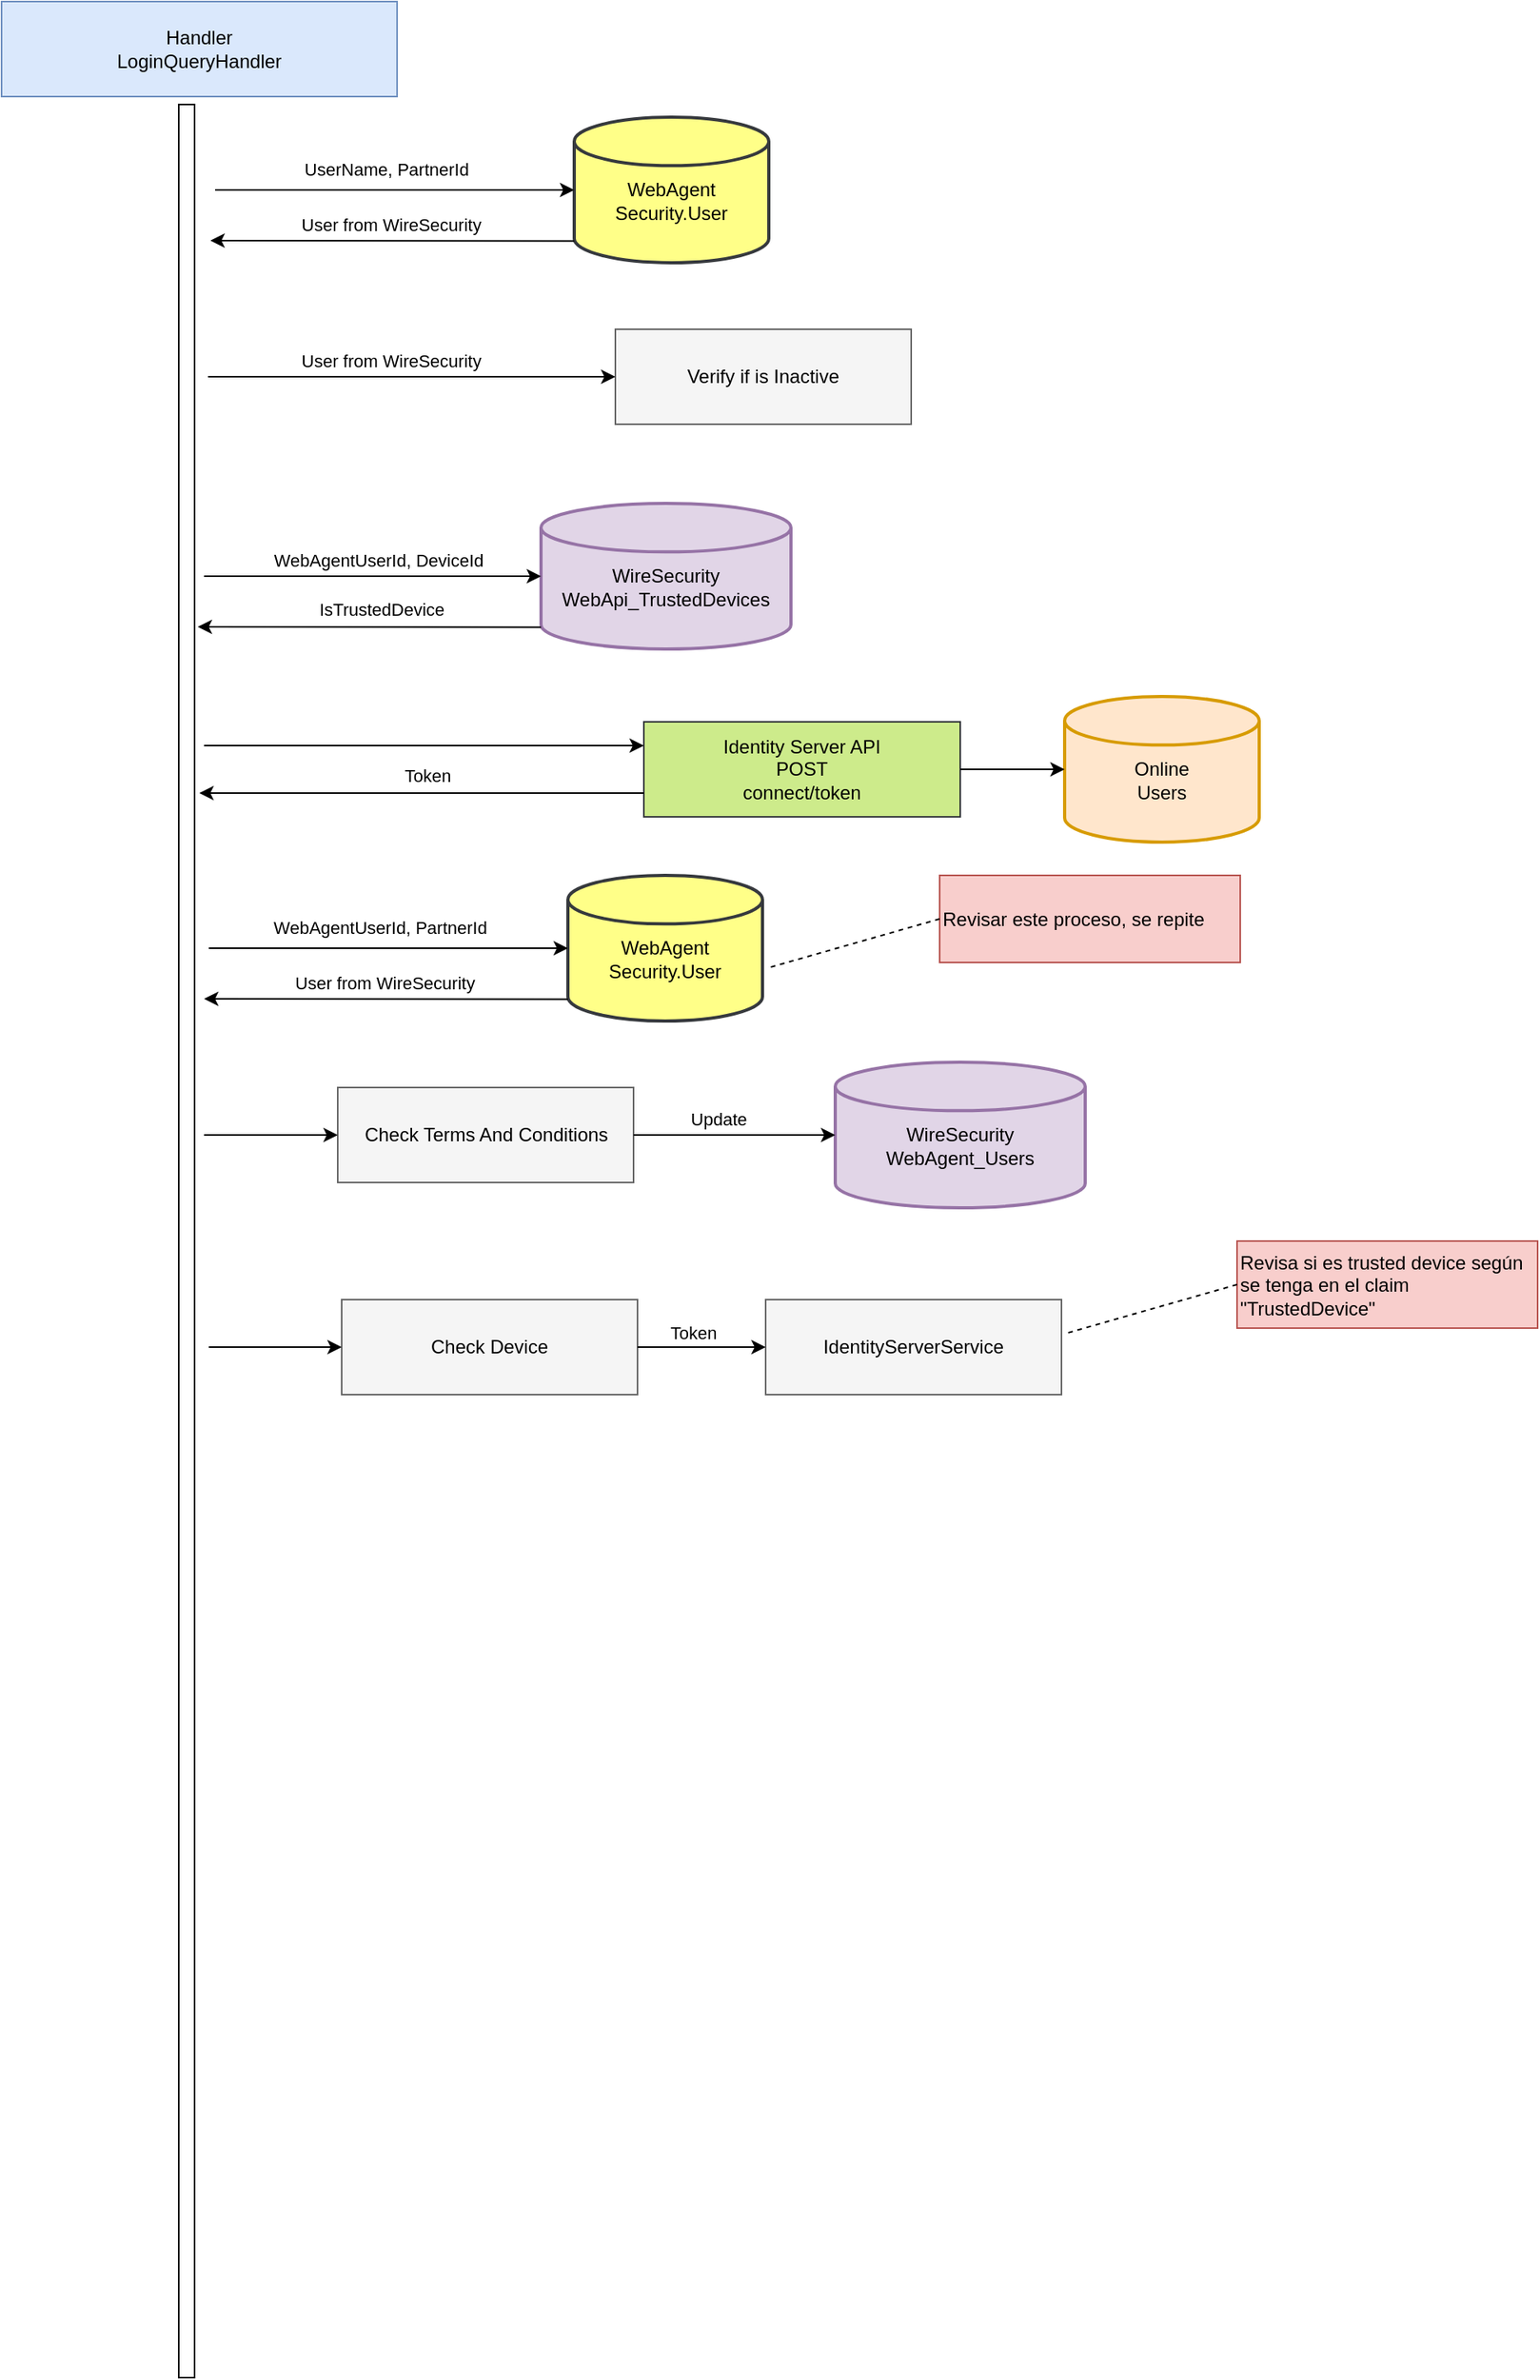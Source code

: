 <mxfile version="21.1.8" type="github">
  <diagram name="Page-1" id="efa7a0a1-bf9b-a30e-e6df-94a7791c09e9">
    <mxGraphModel dx="1834" dy="2356" grid="0" gridSize="10" guides="1" tooltips="1" connect="1" arrows="1" fold="1" page="0" pageScale="1" pageWidth="826" pageHeight="1169" background="none" math="0" shadow="0">
      <root>
        <mxCell id="0" />
        <mxCell id="1" parent="0" />
        <mxCell id="MLKeYVqBa8RRxU8ndWpH-114" value="&lt;br&gt;WebAgent&lt;br&gt;Security.User" style="strokeWidth=2;html=1;shape=mxgraph.flowchart.database;whiteSpace=wrap;fillColor=#ffff88;strokeColor=#36393d;" parent="1" vertex="1">
          <mxGeometry x="17" y="-1403" width="123" height="92" as="geometry" />
        </mxCell>
        <mxCell id="MLKeYVqBa8RRxU8ndWpH-116" value="&lt;font color=&quot;#000000&quot;&gt;Identity Server API&lt;br&gt;POST&lt;br&gt;connect/token&lt;/font&gt;" style="rounded=0;whiteSpace=wrap;html=1;fillColor=#cdeb8b;strokeColor=#36393d;" parent="1" vertex="1">
          <mxGeometry x="61" y="-1021" width="200" height="60" as="geometry" />
        </mxCell>
        <mxCell id="MLKeYVqBa8RRxU8ndWpH-118" value="" style="endArrow=classic;html=1;rounded=0;entryX=0;entryY=0.25;entryDx=0;entryDy=0;" parent="1" target="MLKeYVqBa8RRxU8ndWpH-116" edge="1">
          <mxGeometry width="50" height="50" relative="1" as="geometry">
            <mxPoint x="-217" y="-1006" as="sourcePoint" />
            <mxPoint x="105" y="-930" as="targetPoint" />
          </mxGeometry>
        </mxCell>
        <mxCell id="MLKeYVqBa8RRxU8ndWpH-119" value="&lt;br&gt;Online&lt;br&gt;Users" style="strokeWidth=2;html=1;shape=mxgraph.flowchart.database;whiteSpace=wrap;fillColor=#ffe6cc;strokeColor=#d79b00;" parent="1" vertex="1">
          <mxGeometry x="327" y="-1037" width="123" height="92" as="geometry" />
        </mxCell>
        <mxCell id="MLKeYVqBa8RRxU8ndWpH-121" value="&lt;br&gt;WireSecurity&lt;br&gt;WebApi_TrustedDevices" style="strokeWidth=2;html=1;shape=mxgraph.flowchart.database;whiteSpace=wrap;fillColor=#e1d5e7;strokeColor=#9673a6;" parent="1" vertex="1">
          <mxGeometry x="-4" y="-1159" width="158" height="92" as="geometry" />
        </mxCell>
        <mxCell id="MLKeYVqBa8RRxU8ndWpH-123" value="" style="endArrow=classic;html=1;rounded=0;entryX=0;entryY=0.5;entryDx=0;entryDy=0;entryPerimeter=0;exitX=1;exitY=0.5;exitDx=0;exitDy=0;" parent="1" source="MLKeYVqBa8RRxU8ndWpH-116" target="MLKeYVqBa8RRxU8ndWpH-119" edge="1">
          <mxGeometry width="50" height="50" relative="1" as="geometry">
            <mxPoint x="31" y="-1120" as="sourcePoint" />
            <mxPoint x="126" y="-1120" as="targetPoint" />
          </mxGeometry>
        </mxCell>
        <mxCell id="MLKeYVqBa8RRxU8ndWpH-124" value="" style="endArrow=classic;html=1;rounded=0;entryX=0;entryY=0.5;entryDx=0;entryDy=0;entryPerimeter=0;" parent="1" target="MLKeYVqBa8RRxU8ndWpH-114" edge="1">
          <mxGeometry width="50" height="50" relative="1" as="geometry">
            <mxPoint x="-210" y="-1357" as="sourcePoint" />
            <mxPoint x="-45" y="-1360" as="targetPoint" />
          </mxGeometry>
        </mxCell>
        <mxCell id="MUhubDVM9BwMi47_hHYt-114" value="UserName, PartnerId" style="edgeLabel;html=1;align=center;verticalAlign=middle;resizable=0;points=[];" parent="MLKeYVqBa8RRxU8ndWpH-124" vertex="1" connectable="0">
          <mxGeometry x="0.233" relative="1" as="geometry">
            <mxPoint x="-32" y="-13" as="offset" />
          </mxGeometry>
        </mxCell>
        <mxCell id="MUhubDVM9BwMi47_hHYt-118" value="" style="endArrow=classic;html=1;rounded=0;exitX=0;exitY=0.85;exitDx=0;exitDy=0;exitPerimeter=0;" parent="1" source="MLKeYVqBa8RRxU8ndWpH-114" edge="1">
          <mxGeometry width="50" height="50" relative="1" as="geometry">
            <mxPoint x="23" y="-1470" as="sourcePoint" />
            <mxPoint x="-213" y="-1325" as="targetPoint" />
          </mxGeometry>
        </mxCell>
        <mxCell id="MUhubDVM9BwMi47_hHYt-119" value="User from WireSecurity" style="edgeLabel;html=1;align=center;verticalAlign=middle;resizable=0;points=[];" parent="MUhubDVM9BwMi47_hHYt-118" vertex="1" connectable="0">
          <mxGeometry x="0.422" y="1" relative="1" as="geometry">
            <mxPoint x="47" y="-11" as="offset" />
          </mxGeometry>
        </mxCell>
        <mxCell id="MUhubDVM9BwMi47_hHYt-124" value="&lt;font color=&quot;#000000&quot;&gt;Handler&lt;br&gt;LoginQueryHandler&lt;br&gt;&lt;/font&gt;" style="rounded=0;whiteSpace=wrap;html=1;fillColor=#dae8fc;strokeColor=#6c8ebf;" parent="1" vertex="1">
          <mxGeometry x="-345" y="-1476" width="250" height="60" as="geometry" />
        </mxCell>
        <mxCell id="MUhubDVM9BwMi47_hHYt-125" value="" style="html=1;points=[];perimeter=orthogonalPerimeter;outlineConnect=0;targetShapes=umlLifeline;portConstraint=eastwest;newEdgeStyle={&quot;edgeStyle&quot;:&quot;elbowEdgeStyle&quot;,&quot;elbow&quot;:&quot;vertical&quot;,&quot;curved&quot;:0,&quot;rounded&quot;:0};" parent="1" vertex="1">
          <mxGeometry x="-233" y="-1411" width="10" height="1436" as="geometry" />
        </mxCell>
        <mxCell id="MUhubDVM9BwMi47_hHYt-154" value="" style="endArrow=classic;html=1;rounded=0;entryX=0;entryY=0.5;entryDx=0;entryDy=0;entryPerimeter=0;" parent="1" target="MLKeYVqBa8RRxU8ndWpH-121" edge="1">
          <mxGeometry width="50" height="50" relative="1" as="geometry">
            <mxPoint x="-217" y="-1113" as="sourcePoint" />
            <mxPoint x="91" y="-1256" as="targetPoint" />
          </mxGeometry>
        </mxCell>
        <mxCell id="sMybmjBBknjoh3TIYzj4-4" value="WebAgentUserId, DeviceId" style="edgeLabel;html=1;align=center;verticalAlign=middle;resizable=0;points=[];" vertex="1" connectable="0" parent="MUhubDVM9BwMi47_hHYt-154">
          <mxGeometry x="0.277" y="-1" relative="1" as="geometry">
            <mxPoint x="-26" y="-11" as="offset" />
          </mxGeometry>
        </mxCell>
        <mxCell id="sMybmjBBknjoh3TIYzj4-2" value="" style="endArrow=classic;html=1;rounded=0;exitX=0;exitY=0.85;exitDx=0;exitDy=0;exitPerimeter=0;" edge="1" parent="1" source="MLKeYVqBa8RRxU8ndWpH-121">
          <mxGeometry width="50" height="50" relative="1" as="geometry">
            <mxPoint x="-14" y="-1079" as="sourcePoint" />
            <mxPoint x="-221" y="-1081" as="targetPoint" />
          </mxGeometry>
        </mxCell>
        <mxCell id="sMybmjBBknjoh3TIYzj4-5" value="IsTrustedDevice" style="edgeLabel;html=1;align=center;verticalAlign=middle;resizable=0;points=[];" vertex="1" connectable="0" parent="sMybmjBBknjoh3TIYzj4-2">
          <mxGeometry x="-0.263" y="-2" relative="1" as="geometry">
            <mxPoint x="-21" y="-9" as="offset" />
          </mxGeometry>
        </mxCell>
        <mxCell id="sMybmjBBknjoh3TIYzj4-6" value="&lt;br&gt;WebAgent&lt;br&gt;Security.User" style="strokeWidth=2;html=1;shape=mxgraph.flowchart.database;whiteSpace=wrap;fillColor=#ffff88;strokeColor=#36393d;" vertex="1" parent="1">
          <mxGeometry x="13" y="-924" width="123" height="92" as="geometry" />
        </mxCell>
        <mxCell id="sMybmjBBknjoh3TIYzj4-7" value="" style="endArrow=classic;html=1;rounded=0;entryX=0;entryY=0.5;entryDx=0;entryDy=0;entryPerimeter=0;" edge="1" parent="1" target="sMybmjBBknjoh3TIYzj4-6">
          <mxGeometry width="50" height="50" relative="1" as="geometry">
            <mxPoint x="-214" y="-878" as="sourcePoint" />
            <mxPoint x="-49" y="-881" as="targetPoint" />
          </mxGeometry>
        </mxCell>
        <mxCell id="sMybmjBBknjoh3TIYzj4-8" value="WebAgentUserId, PartnerId" style="edgeLabel;html=1;align=center;verticalAlign=middle;resizable=0;points=[];" vertex="1" connectable="0" parent="sMybmjBBknjoh3TIYzj4-7">
          <mxGeometry x="0.233" relative="1" as="geometry">
            <mxPoint x="-32" y="-13" as="offset" />
          </mxGeometry>
        </mxCell>
        <mxCell id="sMybmjBBknjoh3TIYzj4-9" value="" style="endArrow=classic;html=1;rounded=0;exitX=0;exitY=0.85;exitDx=0;exitDy=0;exitPerimeter=0;" edge="1" parent="1" source="sMybmjBBknjoh3TIYzj4-6">
          <mxGeometry width="50" height="50" relative="1" as="geometry">
            <mxPoint x="19" y="-991" as="sourcePoint" />
            <mxPoint x="-217" y="-846" as="targetPoint" />
          </mxGeometry>
        </mxCell>
        <mxCell id="sMybmjBBknjoh3TIYzj4-10" value="User from WireSecurity" style="edgeLabel;html=1;align=center;verticalAlign=middle;resizable=0;points=[];" vertex="1" connectable="0" parent="sMybmjBBknjoh3TIYzj4-9">
          <mxGeometry x="0.422" y="1" relative="1" as="geometry">
            <mxPoint x="47" y="-11" as="offset" />
          </mxGeometry>
        </mxCell>
        <mxCell id="sMybmjBBknjoh3TIYzj4-11" value="Revisar este proceso, se repite" style="text;html=1;strokeColor=#b85450;fillColor=#f8cecc;align=left;verticalAlign=middle;whiteSpace=wrap;rounded=0;" vertex="1" parent="1">
          <mxGeometry x="248" y="-924" width="190" height="55" as="geometry" />
        </mxCell>
        <mxCell id="sMybmjBBknjoh3TIYzj4-12" value="" style="endArrow=none;dashed=1;html=1;rounded=0;exitX=0;exitY=0.5;exitDx=0;exitDy=0;" edge="1" parent="1" source="sMybmjBBknjoh3TIYzj4-11">
          <mxGeometry width="50" height="50" relative="1" as="geometry">
            <mxPoint x="172" y="-1029" as="sourcePoint" />
            <mxPoint x="141" y="-866" as="targetPoint" />
          </mxGeometry>
        </mxCell>
        <mxCell id="sMybmjBBknjoh3TIYzj4-13" value="&lt;font color=&quot;#000000&quot;&gt;Check Device&lt;br&gt;&lt;/font&gt;" style="rounded=0;whiteSpace=wrap;html=1;fillColor=#f5f5f5;strokeColor=#666666;fontColor=#333333;" vertex="1" parent="1">
          <mxGeometry x="-130" y="-656" width="187" height="60" as="geometry" />
        </mxCell>
        <mxCell id="sMybmjBBknjoh3TIYzj4-14" value="" style="endArrow=classic;html=1;rounded=0;entryX=0;entryY=0.5;entryDx=0;entryDy=0;" edge="1" parent="1" target="sMybmjBBknjoh3TIYzj4-13">
          <mxGeometry width="50" height="50" relative="1" as="geometry">
            <mxPoint x="-214" y="-626" as="sourcePoint" />
            <mxPoint x="-135" y="-626.5" as="targetPoint" />
          </mxGeometry>
        </mxCell>
        <mxCell id="sMybmjBBknjoh3TIYzj4-15" value="Revisa si es trusted device según se tenga en el claim &quot;TrustedDevice&quot;" style="text;html=1;strokeColor=#b85450;fillColor=#f8cecc;align=left;verticalAlign=middle;whiteSpace=wrap;rounded=0;" vertex="1" parent="1">
          <mxGeometry x="436" y="-693" width="190" height="55" as="geometry" />
        </mxCell>
        <mxCell id="sMybmjBBknjoh3TIYzj4-16" value="" style="endArrow=none;dashed=1;html=1;rounded=0;exitX=0;exitY=0.5;exitDx=0;exitDy=0;" edge="1" parent="1" source="sMybmjBBknjoh3TIYzj4-15">
          <mxGeometry width="50" height="50" relative="1" as="geometry">
            <mxPoint x="360" y="-798" as="sourcePoint" />
            <mxPoint x="329" y="-635" as="targetPoint" />
          </mxGeometry>
        </mxCell>
        <mxCell id="sMybmjBBknjoh3TIYzj4-17" value="&lt;font color=&quot;#000000&quot;&gt;IdentityServerService&lt;br&gt;&lt;/font&gt;" style="rounded=0;whiteSpace=wrap;html=1;fillColor=#f5f5f5;strokeColor=#666666;fontColor=#333333;" vertex="1" parent="1">
          <mxGeometry x="138" y="-656" width="187" height="60" as="geometry" />
        </mxCell>
        <mxCell id="sMybmjBBknjoh3TIYzj4-19" value="" style="endArrow=classic;html=1;rounded=0;entryX=0;entryY=0.5;entryDx=0;entryDy=0;exitX=1;exitY=0.5;exitDx=0;exitDy=0;" edge="1" parent="1" source="sMybmjBBknjoh3TIYzj4-13" target="sMybmjBBknjoh3TIYzj4-17">
          <mxGeometry width="50" height="50" relative="1" as="geometry">
            <mxPoint x="86" y="-654" as="sourcePoint" />
            <mxPoint x="-120" y="-616" as="targetPoint" />
          </mxGeometry>
        </mxCell>
        <mxCell id="sMybmjBBknjoh3TIYzj4-20" value="Token" style="edgeLabel;html=1;align=center;verticalAlign=middle;resizable=0;points=[];" vertex="1" connectable="0" parent="sMybmjBBknjoh3TIYzj4-19">
          <mxGeometry x="-0.457" y="-2" relative="1" as="geometry">
            <mxPoint x="13" y="-11" as="offset" />
          </mxGeometry>
        </mxCell>
        <mxCell id="sMybmjBBknjoh3TIYzj4-21" value="" style="endArrow=classic;html=1;rounded=0;exitX=0;exitY=0.75;exitDx=0;exitDy=0;" edge="1" parent="1" source="MLKeYVqBa8RRxU8ndWpH-116">
          <mxGeometry width="50" height="50" relative="1" as="geometry">
            <mxPoint x="6" y="-1071" as="sourcePoint" />
            <mxPoint x="-220" y="-976" as="targetPoint" />
          </mxGeometry>
        </mxCell>
        <mxCell id="sMybmjBBknjoh3TIYzj4-22" value="Token" style="edgeLabel;html=1;align=center;verticalAlign=middle;resizable=0;points=[];" vertex="1" connectable="0" parent="sMybmjBBknjoh3TIYzj4-21">
          <mxGeometry x="-0.263" y="-2" relative="1" as="geometry">
            <mxPoint x="-34" y="-9" as="offset" />
          </mxGeometry>
        </mxCell>
        <mxCell id="sMybmjBBknjoh3TIYzj4-23" value="&lt;font color=&quot;#000000&quot;&gt;Check Terms And Conditions&lt;br&gt;&lt;/font&gt;" style="rounded=0;whiteSpace=wrap;html=1;fillColor=#f5f5f5;strokeColor=#666666;fontColor=#333333;" vertex="1" parent="1">
          <mxGeometry x="-132.5" y="-790" width="187" height="60" as="geometry" />
        </mxCell>
        <mxCell id="sMybmjBBknjoh3TIYzj4-24" value="" style="endArrow=classic;html=1;rounded=0;entryX=0;entryY=0.5;entryDx=0;entryDy=0;" edge="1" parent="1" target="sMybmjBBknjoh3TIYzj4-23">
          <mxGeometry width="50" height="50" relative="1" as="geometry">
            <mxPoint x="-217" y="-760" as="sourcePoint" />
            <mxPoint x="-139" y="-760.5" as="targetPoint" />
          </mxGeometry>
        </mxCell>
        <mxCell id="sMybmjBBknjoh3TIYzj4-25" value="&lt;br&gt;WireSecurity&lt;br&gt;WebAgent_Users" style="strokeWidth=2;html=1;shape=mxgraph.flowchart.database;whiteSpace=wrap;fillColor=#e1d5e7;strokeColor=#9673a6;" vertex="1" parent="1">
          <mxGeometry x="182" y="-806" width="158" height="92" as="geometry" />
        </mxCell>
        <mxCell id="sMybmjBBknjoh3TIYzj4-26" value="" style="endArrow=classic;html=1;rounded=0;entryX=0;entryY=0.5;entryDx=0;entryDy=0;entryPerimeter=0;exitX=1;exitY=0.5;exitDx=0;exitDy=0;" edge="1" parent="1" source="sMybmjBBknjoh3TIYzj4-23" target="sMybmjBBknjoh3TIYzj4-25">
          <mxGeometry width="50" height="50" relative="1" as="geometry">
            <mxPoint x="63" y="-760.5" as="sourcePoint" />
            <mxPoint x="148" y="-760.5" as="targetPoint" />
          </mxGeometry>
        </mxCell>
        <mxCell id="sMybmjBBknjoh3TIYzj4-27" value="Update" style="edgeLabel;html=1;align=center;verticalAlign=middle;resizable=0;points=[];" vertex="1" connectable="0" parent="sMybmjBBknjoh3TIYzj4-26">
          <mxGeometry x="-0.584" y="-3" relative="1" as="geometry">
            <mxPoint x="27" y="-13" as="offset" />
          </mxGeometry>
        </mxCell>
        <mxCell id="sMybmjBBknjoh3TIYzj4-28" value="&lt;font color=&quot;#000000&quot;&gt;Verify if is Inactive&lt;br&gt;&lt;/font&gt;" style="rounded=0;whiteSpace=wrap;html=1;fillColor=#f5f5f5;strokeColor=#666666;fontColor=#333333;" vertex="1" parent="1">
          <mxGeometry x="43" y="-1269" width="187" height="60" as="geometry" />
        </mxCell>
        <mxCell id="sMybmjBBknjoh3TIYzj4-29" value="" style="endArrow=classic;html=1;rounded=0;entryX=0;entryY=0.5;entryDx=0;entryDy=0;" edge="1" parent="1" target="sMybmjBBknjoh3TIYzj4-28">
          <mxGeometry width="50" height="50" relative="1" as="geometry">
            <mxPoint x="-214.5" y="-1239" as="sourcePoint" />
            <mxPoint x="-136.5" y="-1239.5" as="targetPoint" />
          </mxGeometry>
        </mxCell>
        <mxCell id="sMybmjBBknjoh3TIYzj4-30" value="User from WireSecurity" style="edgeLabel;html=1;align=center;verticalAlign=middle;resizable=0;points=[];" vertex="1" connectable="0" parent="sMybmjBBknjoh3TIYzj4-29">
          <mxGeometry x="-0.282" y="2" relative="1" as="geometry">
            <mxPoint x="23" y="-8" as="offset" />
          </mxGeometry>
        </mxCell>
      </root>
    </mxGraphModel>
  </diagram>
</mxfile>
